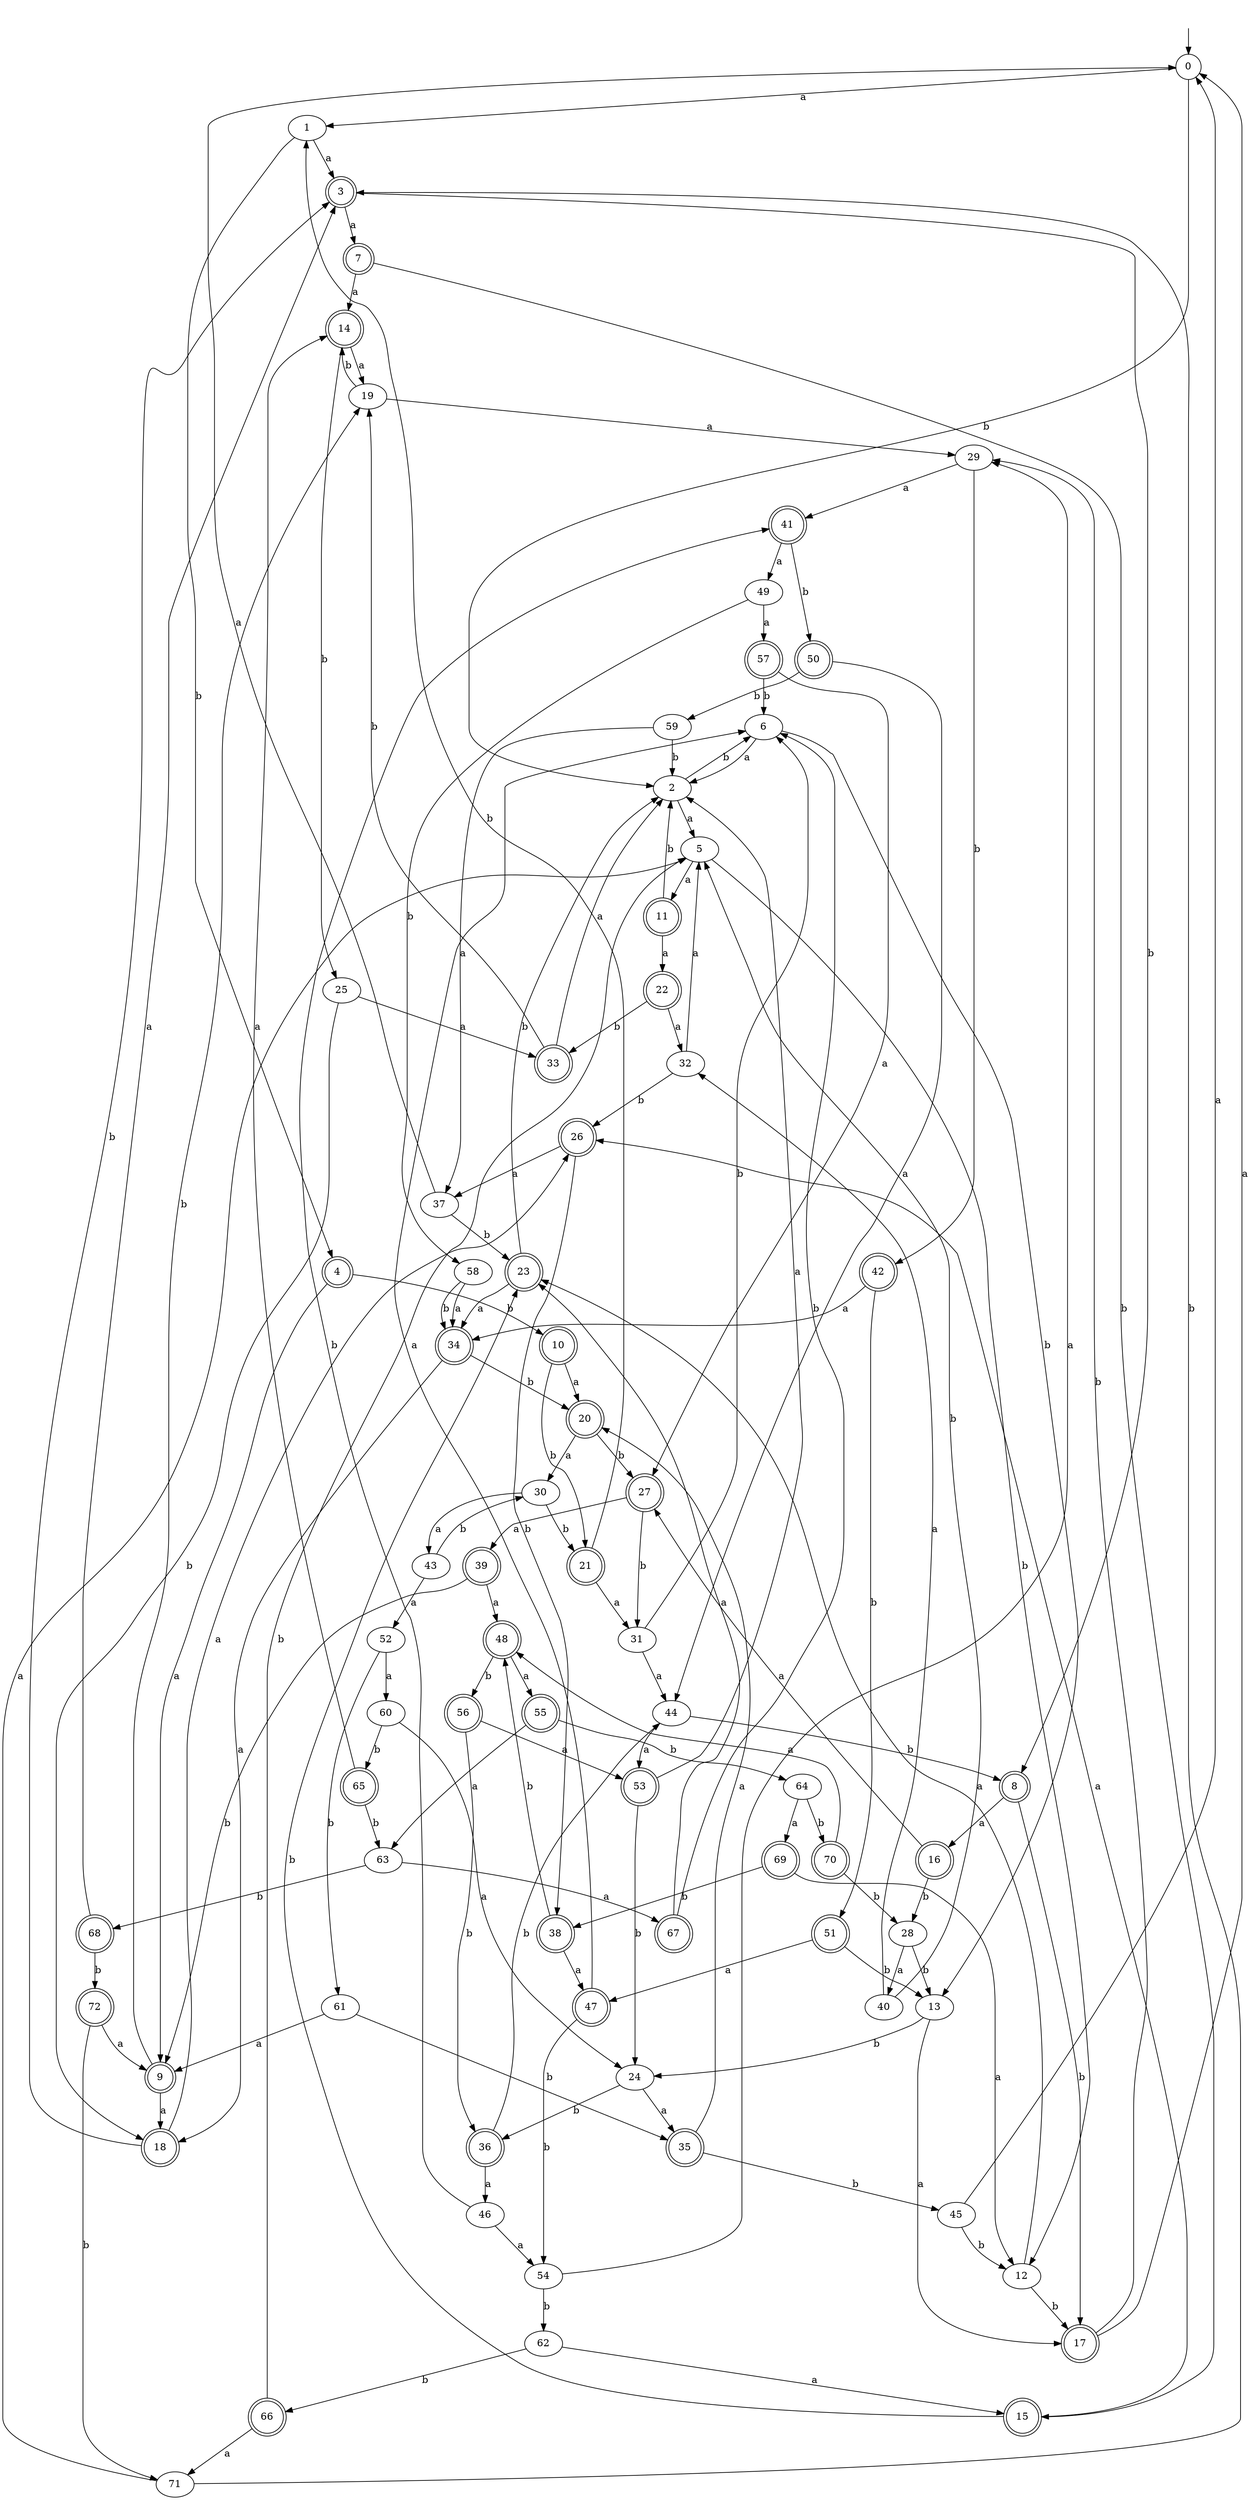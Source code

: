 digraph RandomDFA {
  __start0 [label="", shape=none];
  __start0 -> 0 [label=""];
  0 [shape=circle]
  0 -> 1 [label="a"]
  0 -> 2 [label="b"]
  1
  1 -> 3 [label="a"]
  1 -> 4 [label="b"]
  2
  2 -> 5 [label="a"]
  2 -> 6 [label="b"]
  3 [shape=doublecircle]
  3 -> 7 [label="a"]
  3 -> 8 [label="b"]
  4 [shape=doublecircle]
  4 -> 9 [label="a"]
  4 -> 10 [label="b"]
  5
  5 -> 11 [label="a"]
  5 -> 12 [label="b"]
  6
  6 -> 2 [label="a"]
  6 -> 13 [label="b"]
  7 [shape=doublecircle]
  7 -> 14 [label="a"]
  7 -> 15 [label="b"]
  8 [shape=doublecircle]
  8 -> 16 [label="a"]
  8 -> 17 [label="b"]
  9 [shape=doublecircle]
  9 -> 18 [label="a"]
  9 -> 19 [label="b"]
  10 [shape=doublecircle]
  10 -> 20 [label="a"]
  10 -> 21 [label="b"]
  11 [shape=doublecircle]
  11 -> 22 [label="a"]
  11 -> 2 [label="b"]
  12
  12 -> 23 [label="a"]
  12 -> 17 [label="b"]
  13
  13 -> 17 [label="a"]
  13 -> 24 [label="b"]
  14 [shape=doublecircle]
  14 -> 19 [label="a"]
  14 -> 25 [label="b"]
  15 [shape=doublecircle]
  15 -> 26 [label="a"]
  15 -> 23 [label="b"]
  16 [shape=doublecircle]
  16 -> 27 [label="a"]
  16 -> 28 [label="b"]
  17 [shape=doublecircle]
  17 -> 0 [label="a"]
  17 -> 29 [label="b"]
  18 [shape=doublecircle]
  18 -> 26 [label="a"]
  18 -> 3 [label="b"]
  19
  19 -> 29 [label="a"]
  19 -> 14 [label="b"]
  20 [shape=doublecircle]
  20 -> 30 [label="a"]
  20 -> 27 [label="b"]
  21 [shape=doublecircle]
  21 -> 31 [label="a"]
  21 -> 1 [label="b"]
  22 [shape=doublecircle]
  22 -> 32 [label="a"]
  22 -> 33 [label="b"]
  23 [shape=doublecircle]
  23 -> 34 [label="a"]
  23 -> 2 [label="b"]
  24
  24 -> 35 [label="a"]
  24 -> 36 [label="b"]
  25
  25 -> 33 [label="a"]
  25 -> 18 [label="b"]
  26 [shape=doublecircle]
  26 -> 37 [label="a"]
  26 -> 38 [label="b"]
  27 [shape=doublecircle]
  27 -> 39 [label="a"]
  27 -> 31 [label="b"]
  28
  28 -> 40 [label="a"]
  28 -> 13 [label="b"]
  29
  29 -> 41 [label="a"]
  29 -> 42 [label="b"]
  30
  30 -> 43 [label="a"]
  30 -> 21 [label="b"]
  31
  31 -> 44 [label="a"]
  31 -> 6 [label="b"]
  32
  32 -> 5 [label="a"]
  32 -> 26 [label="b"]
  33 [shape=doublecircle]
  33 -> 2 [label="a"]
  33 -> 19 [label="b"]
  34 [shape=doublecircle]
  34 -> 18 [label="a"]
  34 -> 20 [label="b"]
  35 [shape=doublecircle]
  35 -> 20 [label="a"]
  35 -> 45 [label="b"]
  36 [shape=doublecircle]
  36 -> 46 [label="a"]
  36 -> 44 [label="b"]
  37
  37 -> 0 [label="a"]
  37 -> 23 [label="b"]
  38 [shape=doublecircle]
  38 -> 47 [label="a"]
  38 -> 48 [label="b"]
  39 [shape=doublecircle]
  39 -> 48 [label="a"]
  39 -> 9 [label="b"]
  40
  40 -> 32 [label="a"]
  40 -> 5 [label="b"]
  41 [shape=doublecircle]
  41 -> 49 [label="a"]
  41 -> 50 [label="b"]
  42 [shape=doublecircle]
  42 -> 34 [label="a"]
  42 -> 51 [label="b"]
  43
  43 -> 52 [label="a"]
  43 -> 30 [label="b"]
  44
  44 -> 53 [label="a"]
  44 -> 8 [label="b"]
  45
  45 -> 0 [label="a"]
  45 -> 12 [label="b"]
  46
  46 -> 54 [label="a"]
  46 -> 41 [label="b"]
  47 [shape=doublecircle]
  47 -> 6 [label="a"]
  47 -> 54 [label="b"]
  48 [shape=doublecircle]
  48 -> 55 [label="a"]
  48 -> 56 [label="b"]
  49
  49 -> 57 [label="a"]
  49 -> 58 [label="b"]
  50 [shape=doublecircle]
  50 -> 44 [label="a"]
  50 -> 59 [label="b"]
  51 [shape=doublecircle]
  51 -> 47 [label="a"]
  51 -> 13 [label="b"]
  52
  52 -> 60 [label="a"]
  52 -> 61 [label="b"]
  53 [shape=doublecircle]
  53 -> 2 [label="a"]
  53 -> 24 [label="b"]
  54
  54 -> 29 [label="a"]
  54 -> 62 [label="b"]
  55 [shape=doublecircle]
  55 -> 63 [label="a"]
  55 -> 64 [label="b"]
  56 [shape=doublecircle]
  56 -> 53 [label="a"]
  56 -> 36 [label="b"]
  57 [shape=doublecircle]
  57 -> 27 [label="a"]
  57 -> 6 [label="b"]
  58
  58 -> 34 [label="a"]
  58 -> 34 [label="b"]
  59
  59 -> 37 [label="a"]
  59 -> 2 [label="b"]
  60
  60 -> 24 [label="a"]
  60 -> 65 [label="b"]
  61
  61 -> 9 [label="a"]
  61 -> 35 [label="b"]
  62
  62 -> 15 [label="a"]
  62 -> 66 [label="b"]
  63
  63 -> 67 [label="a"]
  63 -> 68 [label="b"]
  64
  64 -> 69 [label="a"]
  64 -> 70 [label="b"]
  65 [shape=doublecircle]
  65 -> 14 [label="a"]
  65 -> 63 [label="b"]
  66 [shape=doublecircle]
  66 -> 71 [label="a"]
  66 -> 5 [label="b"]
  67 [shape=doublecircle]
  67 -> 23 [label="a"]
  67 -> 6 [label="b"]
  68 [shape=doublecircle]
  68 -> 3 [label="a"]
  68 -> 72 [label="b"]
  69 [shape=doublecircle]
  69 -> 12 [label="a"]
  69 -> 38 [label="b"]
  70 [shape=doublecircle]
  70 -> 48 [label="a"]
  70 -> 28 [label="b"]
  71
  71 -> 5 [label="a"]
  71 -> 3 [label="b"]
  72 [shape=doublecircle]
  72 -> 9 [label="a"]
  72 -> 71 [label="b"]
}
